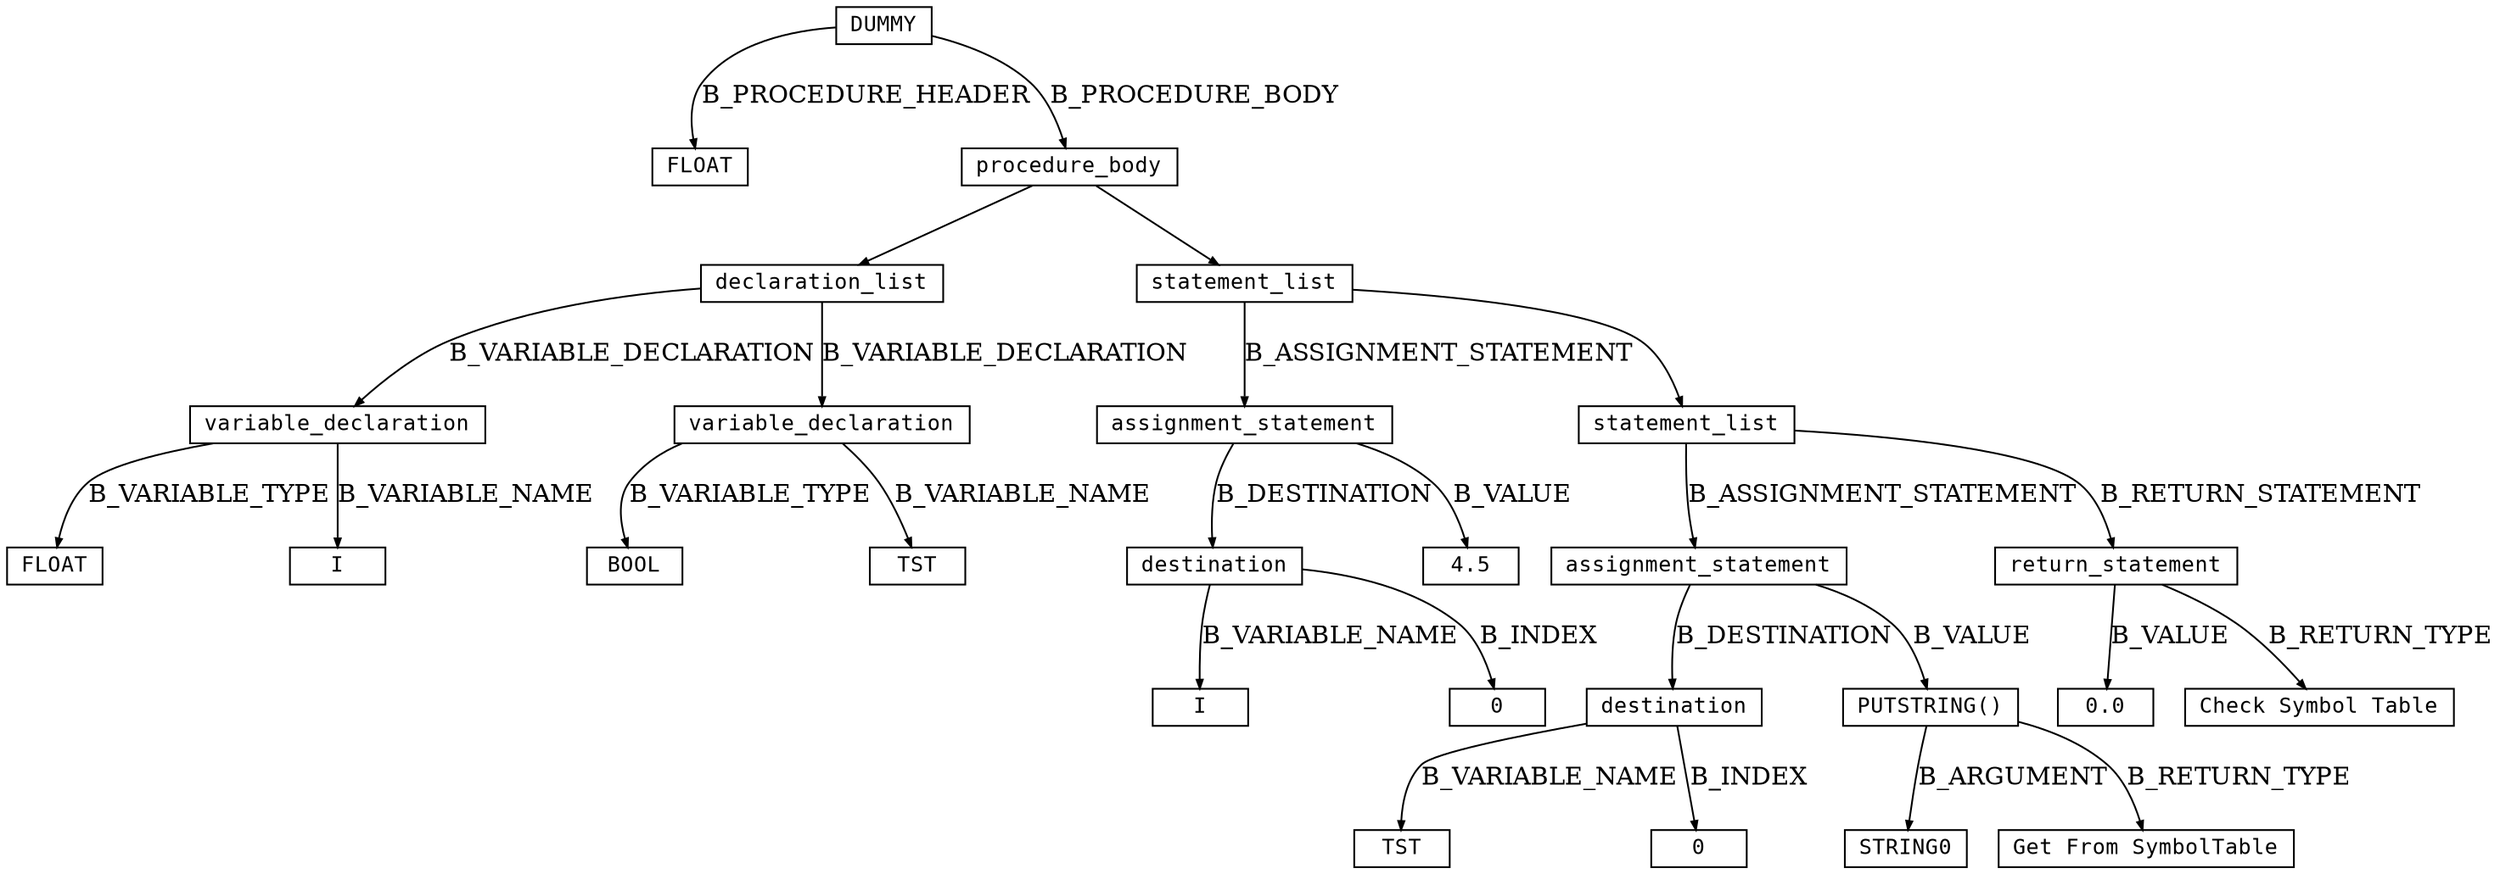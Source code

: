 digraph parsetree {
  node [shape=box, fontsize=12, fontname="Courier", height=.1];
  ranksep=.6;
  edge [arrowsize=.5]
  node1 [label="DUMMY"]
  node2 [label="FLOAT"]
  node1 -> node2 [ label= "B_PROCEDURE_HEADER" ];
  node3 [label="procedure_body"]
  node1 -> node3 [ label= "B_PROCEDURE_BODY" ];
  node4 [label="declaration_list"]
  node3 -> node4 [ label= "" ];
  node5 [label="statement_list"]
  node3 -> node5 [ label= "" ];
  node6 [label="variable_declaration"]
  node4 -> node6 [ label= "B_VARIABLE_DECLARATION" ];
  node7 [label="variable_declaration"]
  node4 -> node7 [ label= "B_VARIABLE_DECLARATION" ];
  node8 [label="assignment_statement"]
  node5 -> node8 [ label= "B_ASSIGNMENT_STATEMENT" ];
  node9 [label="statement_list"]
  node5 -> node9 [ label= "" ];
  node10 [label="FLOAT"]
  node6 -> node10 [ label= "B_VARIABLE_TYPE" ];
  node11 [label="I"]
  node6 -> node11 [ label= "B_VARIABLE_NAME" ];
  node12 [label="BOOL"]
  node7 -> node12 [ label= "B_VARIABLE_TYPE" ];
  node13 [label="TST"]
  node7 -> node13 [ label= "B_VARIABLE_NAME" ];
  node14 [label="destination"]
  node8 -> node14 [ label= "B_DESTINATION" ];
  node15 [label="4.5"]
  node8 -> node15 [ label= "B_VALUE" ];
  node16 [label="assignment_statement"]
  node9 -> node16 [ label= "B_ASSIGNMENT_STATEMENT" ];
  node17 [label="return_statement"]
  node9 -> node17 [ label= "B_RETURN_STATEMENT" ];
  node18 [label="I"]
  node14 -> node18 [ label= "B_VARIABLE_NAME" ];
  node19 [label="0"]
  node14 -> node19 [ label= "B_INDEX" ];
  node20 [label="destination"]
  node16 -> node20 [ label= "B_DESTINATION" ];
  node21 [label="PUTSTRING()"]
  node16 -> node21 [ label= "B_VALUE" ];
  node22 [label="0.0"]
  node17 -> node22 [ label= "B_VALUE" ];
  node23 [label="Check Symbol Table"]
  node17 -> node23 [ label= "B_RETURN_TYPE" ];
  node24 [label="TST"]
  node20 -> node24 [ label= "B_VARIABLE_NAME" ];
  node25 [label="0"]
  node20 -> node25 [ label= "B_INDEX" ];
  node26 [label="STRING0"]
  node21 -> node26 [ label= "B_ARGUMENT" ];
  node27 [label="Get From SymbolTable"]
  node21 -> node27 [ label= "B_RETURN_TYPE" ];
}
